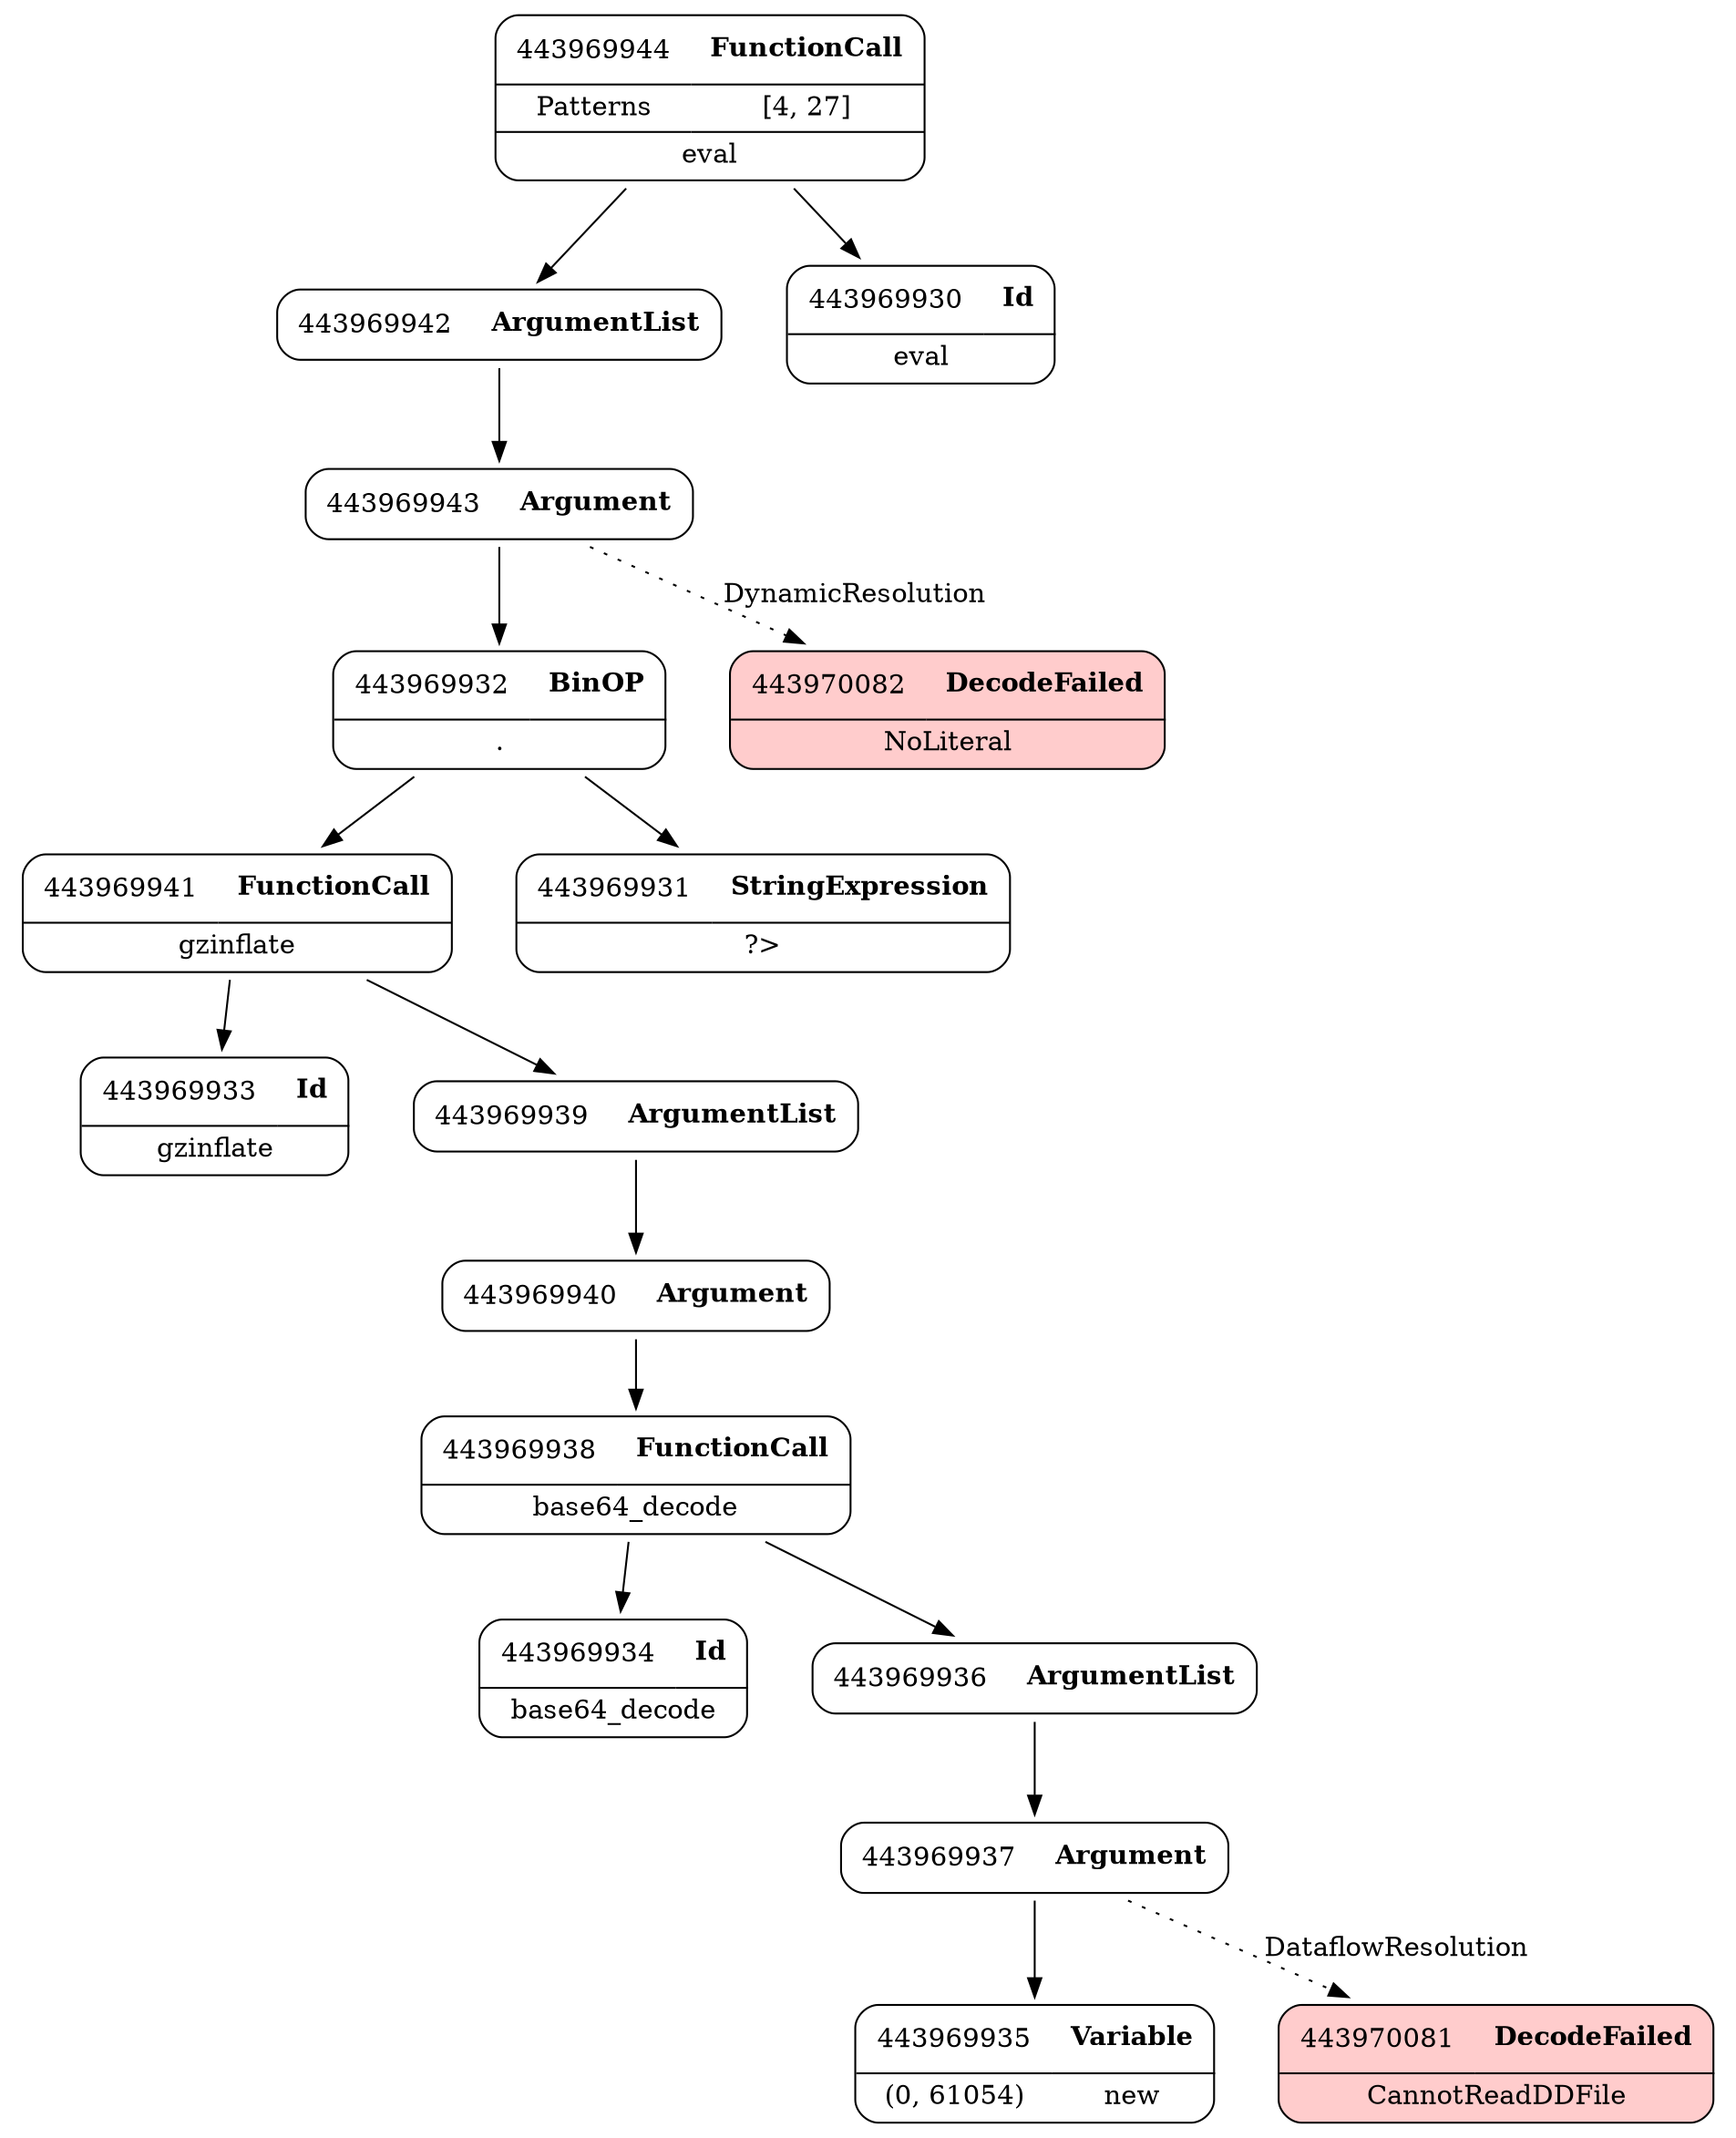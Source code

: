 digraph ast {
node [shape=none];
443969942 [label=<<TABLE border='1' cellspacing='0' cellpadding='10' style='rounded' ><TR><TD border='0'>443969942</TD><TD border='0'><B>ArgumentList</B></TD></TR></TABLE>>];
443969942 -> 443969943 [weight=2];
443969943 [label=<<TABLE border='1' cellspacing='0' cellpadding='10' style='rounded' ><TR><TD border='0'>443969943</TD><TD border='0'><B>Argument</B></TD></TR></TABLE>>];
443969943 -> 443969932 [weight=2];
443969943 -> 443970082 [style=dotted,label=DynamicResolution];
443969940 [label=<<TABLE border='1' cellspacing='0' cellpadding='10' style='rounded' ><TR><TD border='0'>443969940</TD><TD border='0'><B>Argument</B></TD></TR></TABLE>>];
443969940 -> 443969938 [weight=2];
443969941 [label=<<TABLE border='1' cellspacing='0' cellpadding='10' style='rounded' ><TR><TD border='0'>443969941</TD><TD border='0'><B>FunctionCall</B></TD></TR><HR/><TR><TD border='0' cellpadding='5' colspan='2'>gzinflate</TD></TR></TABLE>>];
443969941 -> 443969933 [weight=2];
443969941 -> 443969939 [weight=2];
443969938 [label=<<TABLE border='1' cellspacing='0' cellpadding='10' style='rounded' ><TR><TD border='0'>443969938</TD><TD border='0'><B>FunctionCall</B></TD></TR><HR/><TR><TD border='0' cellpadding='5' colspan='2'>base64_decode</TD></TR></TABLE>>];
443969938 -> 443969934 [weight=2];
443969938 -> 443969936 [weight=2];
443969939 [label=<<TABLE border='1' cellspacing='0' cellpadding='10' style='rounded' ><TR><TD border='0'>443969939</TD><TD border='0'><B>ArgumentList</B></TD></TR></TABLE>>];
443969939 -> 443969940 [weight=2];
443969936 [label=<<TABLE border='1' cellspacing='0' cellpadding='10' style='rounded' ><TR><TD border='0'>443969936</TD><TD border='0'><B>ArgumentList</B></TD></TR></TABLE>>];
443969936 -> 443969937 [weight=2];
443969937 [label=<<TABLE border='1' cellspacing='0' cellpadding='10' style='rounded' ><TR><TD border='0'>443969937</TD><TD border='0'><B>Argument</B></TD></TR></TABLE>>];
443969937 -> 443969935 [weight=2];
443969937 -> 443970081 [style=dotted,label=DataflowResolution];
443969944 [label=<<TABLE border='1' cellspacing='0' cellpadding='10' style='rounded' ><TR><TD border='0'>443969944</TD><TD border='0'><B>FunctionCall</B></TD></TR><HR/><TR><TD border='0' cellpadding='5'>Patterns</TD><TD border='0' cellpadding='5'>[4, 27]</TD></TR><HR/><TR><TD border='0' cellpadding='5' colspan='2'>eval</TD></TR></TABLE>>];
443969944 -> 443969930 [weight=2];
443969944 -> 443969942 [weight=2];
443970082 [label=<<TABLE border='1' cellspacing='0' cellpadding='10' style='rounded' bgcolor='#FFCCCC' ><TR><TD border='0'>443970082</TD><TD border='0'><B>DecodeFailed</B></TD></TR><HR/><TR><TD border='0' cellpadding='5' colspan='2'>NoLiteral</TD></TR></TABLE>>];
443970081 [label=<<TABLE border='1' cellspacing='0' cellpadding='10' style='rounded' bgcolor='#FFCCCC' ><TR><TD border='0'>443970081</TD><TD border='0'><B>DecodeFailed</B></TD></TR><HR/><TR><TD border='0' cellpadding='5' colspan='2'>CannotReadDDFile</TD></TR></TABLE>>];
443969934 [label=<<TABLE border='1' cellspacing='0' cellpadding='10' style='rounded' ><TR><TD border='0'>443969934</TD><TD border='0'><B>Id</B></TD></TR><HR/><TR><TD border='0' cellpadding='5' colspan='2'>base64_decode</TD></TR></TABLE>>];
443969935 [label=<<TABLE border='1' cellspacing='0' cellpadding='10' style='rounded' ><TR><TD border='0'>443969935</TD><TD border='0'><B>Variable</B></TD></TR><HR/><TR><TD border='0' cellpadding='5'>(0, 61054)</TD><TD border='0' cellpadding='5'>new</TD></TR></TABLE>>];
443969932 [label=<<TABLE border='1' cellspacing='0' cellpadding='10' style='rounded' ><TR><TD border='0'>443969932</TD><TD border='0'><B>BinOP</B></TD></TR><HR/><TR><TD border='0' cellpadding='5' colspan='2'>.</TD></TR></TABLE>>];
443969932 -> 443969931 [weight=2];
443969932 -> 443969941 [weight=2];
443969933 [label=<<TABLE border='1' cellspacing='0' cellpadding='10' style='rounded' ><TR><TD border='0'>443969933</TD><TD border='0'><B>Id</B></TD></TR><HR/><TR><TD border='0' cellpadding='5' colspan='2'>gzinflate</TD></TR></TABLE>>];
443969930 [label=<<TABLE border='1' cellspacing='0' cellpadding='10' style='rounded' ><TR><TD border='0'>443969930</TD><TD border='0'><B>Id</B></TD></TR><HR/><TR><TD border='0' cellpadding='5' colspan='2'>eval</TD></TR></TABLE>>];
443969931 [label=<<TABLE border='1' cellspacing='0' cellpadding='10' style='rounded' ><TR><TD border='0'>443969931</TD><TD border='0'><B>StringExpression</B></TD></TR><HR/><TR><TD border='0' cellpadding='5' colspan='2'>?&gt;</TD></TR></TABLE>>];
}
